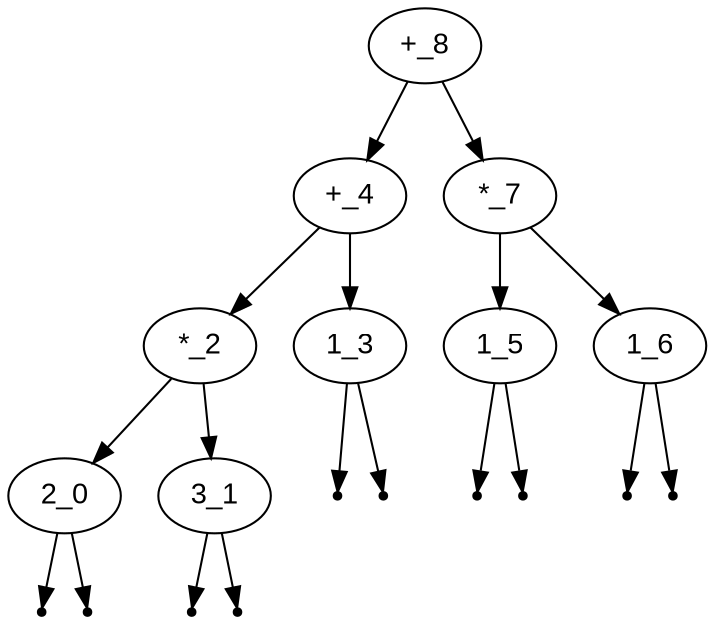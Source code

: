 digraph BST {
    node [fontname="Arial"];
    "+_8" -> "+_4";
    "+_4" -> "*_2";
    "*_2" -> "2_0";
    null0 [shape=point];
    "2_0" -> null0;
    null1 [shape=point];
    "2_0" -> null1;
    "*_2" -> "3_1";
    null2 [shape=point];
    "3_1" -> null2;
    null3 [shape=point];
    "3_1" -> null3;
    "+_4" -> "1_3";
    null4 [shape=point];
    "1_3" -> null4;
    null5 [shape=point];
    "1_3" -> null5;
    "+_8" -> "*_7";
    "*_7" -> "1_5";
    null6 [shape=point];
    "1_5" -> null6;
    null7 [shape=point];
    "1_5" -> null7;
    "*_7" -> "1_6";
    null8 [shape=point];
    "1_6" -> null8;
    null9 [shape=point];
    "1_6" -> null9;
}
